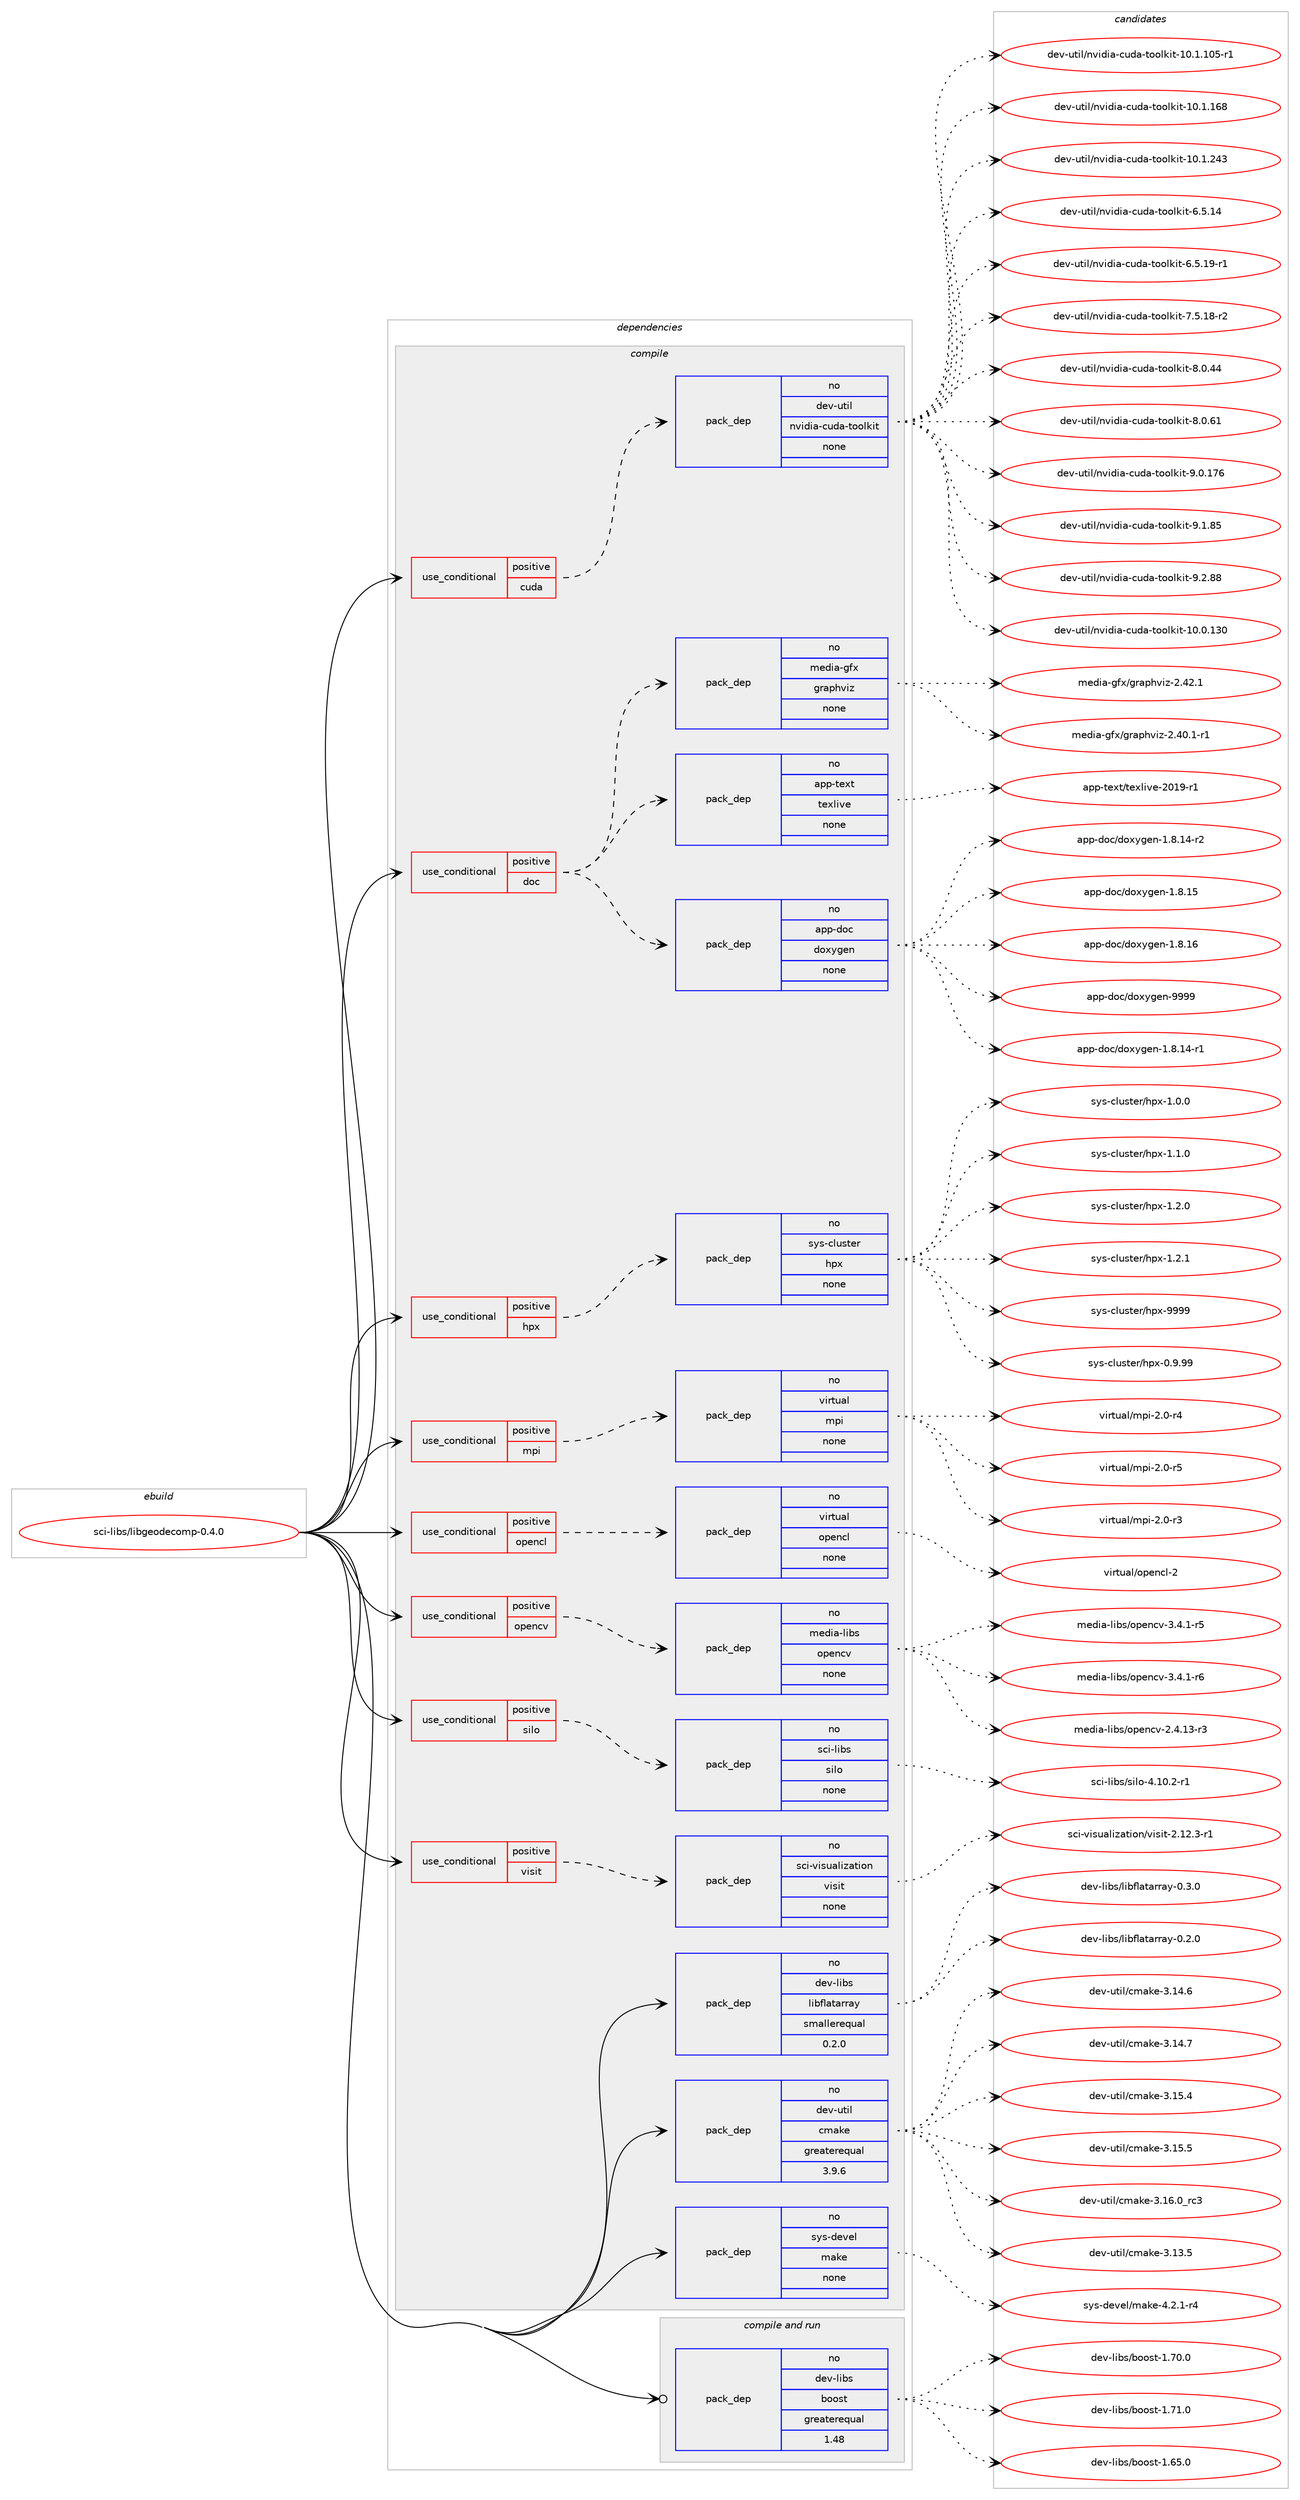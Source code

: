 digraph prolog {

# *************
# Graph options
# *************

newrank=true;
concentrate=true;
compound=true;
graph [rankdir=LR,fontname=Helvetica,fontsize=10,ranksep=1.5];#, ranksep=2.5, nodesep=0.2];
edge  [arrowhead=vee];
node  [fontname=Helvetica,fontsize=10];

# **********
# The ebuild
# **********

subgraph cluster_leftcol {
color=gray;
rank=same;
label=<<i>ebuild</i>>;
id [label="sci-libs/libgeodecomp-0.4.0", color=red, width=4, href="../sci-libs/libgeodecomp-0.4.0.svg"];
}

# ****************
# The dependencies
# ****************

subgraph cluster_midcol {
color=gray;
label=<<i>dependencies</i>>;
subgraph cluster_compile {
fillcolor="#eeeeee";
style=filled;
label=<<i>compile</i>>;
subgraph cond208206 {
dependency857590 [label=<<TABLE BORDER="0" CELLBORDER="1" CELLSPACING="0" CELLPADDING="4"><TR><TD ROWSPAN="3" CELLPADDING="10">use_conditional</TD></TR><TR><TD>positive</TD></TR><TR><TD>cuda</TD></TR></TABLE>>, shape=none, color=red];
subgraph pack634237 {
dependency857591 [label=<<TABLE BORDER="0" CELLBORDER="1" CELLSPACING="0" CELLPADDING="4" WIDTH="220"><TR><TD ROWSPAN="6" CELLPADDING="30">pack_dep</TD></TR><TR><TD WIDTH="110">no</TD></TR><TR><TD>dev-util</TD></TR><TR><TD>nvidia-cuda-toolkit</TD></TR><TR><TD>none</TD></TR><TR><TD></TD></TR></TABLE>>, shape=none, color=blue];
}
dependency857590:e -> dependency857591:w [weight=20,style="dashed",arrowhead="vee"];
}
id:e -> dependency857590:w [weight=20,style="solid",arrowhead="vee"];
subgraph cond208207 {
dependency857592 [label=<<TABLE BORDER="0" CELLBORDER="1" CELLSPACING="0" CELLPADDING="4"><TR><TD ROWSPAN="3" CELLPADDING="10">use_conditional</TD></TR><TR><TD>positive</TD></TR><TR><TD>doc</TD></TR></TABLE>>, shape=none, color=red];
subgraph pack634238 {
dependency857593 [label=<<TABLE BORDER="0" CELLBORDER="1" CELLSPACING="0" CELLPADDING="4" WIDTH="220"><TR><TD ROWSPAN="6" CELLPADDING="30">pack_dep</TD></TR><TR><TD WIDTH="110">no</TD></TR><TR><TD>app-doc</TD></TR><TR><TD>doxygen</TD></TR><TR><TD>none</TD></TR><TR><TD></TD></TR></TABLE>>, shape=none, color=blue];
}
dependency857592:e -> dependency857593:w [weight=20,style="dashed",arrowhead="vee"];
subgraph pack634239 {
dependency857594 [label=<<TABLE BORDER="0" CELLBORDER="1" CELLSPACING="0" CELLPADDING="4" WIDTH="220"><TR><TD ROWSPAN="6" CELLPADDING="30">pack_dep</TD></TR><TR><TD WIDTH="110">no</TD></TR><TR><TD>app-text</TD></TR><TR><TD>texlive</TD></TR><TR><TD>none</TD></TR><TR><TD></TD></TR></TABLE>>, shape=none, color=blue];
}
dependency857592:e -> dependency857594:w [weight=20,style="dashed",arrowhead="vee"];
subgraph pack634240 {
dependency857595 [label=<<TABLE BORDER="0" CELLBORDER="1" CELLSPACING="0" CELLPADDING="4" WIDTH="220"><TR><TD ROWSPAN="6" CELLPADDING="30">pack_dep</TD></TR><TR><TD WIDTH="110">no</TD></TR><TR><TD>media-gfx</TD></TR><TR><TD>graphviz</TD></TR><TR><TD>none</TD></TR><TR><TD></TD></TR></TABLE>>, shape=none, color=blue];
}
dependency857592:e -> dependency857595:w [weight=20,style="dashed",arrowhead="vee"];
}
id:e -> dependency857592:w [weight=20,style="solid",arrowhead="vee"];
subgraph cond208208 {
dependency857596 [label=<<TABLE BORDER="0" CELLBORDER="1" CELLSPACING="0" CELLPADDING="4"><TR><TD ROWSPAN="3" CELLPADDING="10">use_conditional</TD></TR><TR><TD>positive</TD></TR><TR><TD>hpx</TD></TR></TABLE>>, shape=none, color=red];
subgraph pack634241 {
dependency857597 [label=<<TABLE BORDER="0" CELLBORDER="1" CELLSPACING="0" CELLPADDING="4" WIDTH="220"><TR><TD ROWSPAN="6" CELLPADDING="30">pack_dep</TD></TR><TR><TD WIDTH="110">no</TD></TR><TR><TD>sys-cluster</TD></TR><TR><TD>hpx</TD></TR><TR><TD>none</TD></TR><TR><TD></TD></TR></TABLE>>, shape=none, color=blue];
}
dependency857596:e -> dependency857597:w [weight=20,style="dashed",arrowhead="vee"];
}
id:e -> dependency857596:w [weight=20,style="solid",arrowhead="vee"];
subgraph cond208209 {
dependency857598 [label=<<TABLE BORDER="0" CELLBORDER="1" CELLSPACING="0" CELLPADDING="4"><TR><TD ROWSPAN="3" CELLPADDING="10">use_conditional</TD></TR><TR><TD>positive</TD></TR><TR><TD>mpi</TD></TR></TABLE>>, shape=none, color=red];
subgraph pack634242 {
dependency857599 [label=<<TABLE BORDER="0" CELLBORDER="1" CELLSPACING="0" CELLPADDING="4" WIDTH="220"><TR><TD ROWSPAN="6" CELLPADDING="30">pack_dep</TD></TR><TR><TD WIDTH="110">no</TD></TR><TR><TD>virtual</TD></TR><TR><TD>mpi</TD></TR><TR><TD>none</TD></TR><TR><TD></TD></TR></TABLE>>, shape=none, color=blue];
}
dependency857598:e -> dependency857599:w [weight=20,style="dashed",arrowhead="vee"];
}
id:e -> dependency857598:w [weight=20,style="solid",arrowhead="vee"];
subgraph cond208210 {
dependency857600 [label=<<TABLE BORDER="0" CELLBORDER="1" CELLSPACING="0" CELLPADDING="4"><TR><TD ROWSPAN="3" CELLPADDING="10">use_conditional</TD></TR><TR><TD>positive</TD></TR><TR><TD>opencl</TD></TR></TABLE>>, shape=none, color=red];
subgraph pack634243 {
dependency857601 [label=<<TABLE BORDER="0" CELLBORDER="1" CELLSPACING="0" CELLPADDING="4" WIDTH="220"><TR><TD ROWSPAN="6" CELLPADDING="30">pack_dep</TD></TR><TR><TD WIDTH="110">no</TD></TR><TR><TD>virtual</TD></TR><TR><TD>opencl</TD></TR><TR><TD>none</TD></TR><TR><TD></TD></TR></TABLE>>, shape=none, color=blue];
}
dependency857600:e -> dependency857601:w [weight=20,style="dashed",arrowhead="vee"];
}
id:e -> dependency857600:w [weight=20,style="solid",arrowhead="vee"];
subgraph cond208211 {
dependency857602 [label=<<TABLE BORDER="0" CELLBORDER="1" CELLSPACING="0" CELLPADDING="4"><TR><TD ROWSPAN="3" CELLPADDING="10">use_conditional</TD></TR><TR><TD>positive</TD></TR><TR><TD>opencv</TD></TR></TABLE>>, shape=none, color=red];
subgraph pack634244 {
dependency857603 [label=<<TABLE BORDER="0" CELLBORDER="1" CELLSPACING="0" CELLPADDING="4" WIDTH="220"><TR><TD ROWSPAN="6" CELLPADDING="30">pack_dep</TD></TR><TR><TD WIDTH="110">no</TD></TR><TR><TD>media-libs</TD></TR><TR><TD>opencv</TD></TR><TR><TD>none</TD></TR><TR><TD></TD></TR></TABLE>>, shape=none, color=blue];
}
dependency857602:e -> dependency857603:w [weight=20,style="dashed",arrowhead="vee"];
}
id:e -> dependency857602:w [weight=20,style="solid",arrowhead="vee"];
subgraph cond208212 {
dependency857604 [label=<<TABLE BORDER="0" CELLBORDER="1" CELLSPACING="0" CELLPADDING="4"><TR><TD ROWSPAN="3" CELLPADDING="10">use_conditional</TD></TR><TR><TD>positive</TD></TR><TR><TD>silo</TD></TR></TABLE>>, shape=none, color=red];
subgraph pack634245 {
dependency857605 [label=<<TABLE BORDER="0" CELLBORDER="1" CELLSPACING="0" CELLPADDING="4" WIDTH="220"><TR><TD ROWSPAN="6" CELLPADDING="30">pack_dep</TD></TR><TR><TD WIDTH="110">no</TD></TR><TR><TD>sci-libs</TD></TR><TR><TD>silo</TD></TR><TR><TD>none</TD></TR><TR><TD></TD></TR></TABLE>>, shape=none, color=blue];
}
dependency857604:e -> dependency857605:w [weight=20,style="dashed",arrowhead="vee"];
}
id:e -> dependency857604:w [weight=20,style="solid",arrowhead="vee"];
subgraph cond208213 {
dependency857606 [label=<<TABLE BORDER="0" CELLBORDER="1" CELLSPACING="0" CELLPADDING="4"><TR><TD ROWSPAN="3" CELLPADDING="10">use_conditional</TD></TR><TR><TD>positive</TD></TR><TR><TD>visit</TD></TR></TABLE>>, shape=none, color=red];
subgraph pack634246 {
dependency857607 [label=<<TABLE BORDER="0" CELLBORDER="1" CELLSPACING="0" CELLPADDING="4" WIDTH="220"><TR><TD ROWSPAN="6" CELLPADDING="30">pack_dep</TD></TR><TR><TD WIDTH="110">no</TD></TR><TR><TD>sci-visualization</TD></TR><TR><TD>visit</TD></TR><TR><TD>none</TD></TR><TR><TD></TD></TR></TABLE>>, shape=none, color=blue];
}
dependency857606:e -> dependency857607:w [weight=20,style="dashed",arrowhead="vee"];
}
id:e -> dependency857606:w [weight=20,style="solid",arrowhead="vee"];
subgraph pack634247 {
dependency857608 [label=<<TABLE BORDER="0" CELLBORDER="1" CELLSPACING="0" CELLPADDING="4" WIDTH="220"><TR><TD ROWSPAN="6" CELLPADDING="30">pack_dep</TD></TR><TR><TD WIDTH="110">no</TD></TR><TR><TD>dev-libs</TD></TR><TR><TD>libflatarray</TD></TR><TR><TD>smallerequal</TD></TR><TR><TD>0.2.0</TD></TR></TABLE>>, shape=none, color=blue];
}
id:e -> dependency857608:w [weight=20,style="solid",arrowhead="vee"];
subgraph pack634248 {
dependency857609 [label=<<TABLE BORDER="0" CELLBORDER="1" CELLSPACING="0" CELLPADDING="4" WIDTH="220"><TR><TD ROWSPAN="6" CELLPADDING="30">pack_dep</TD></TR><TR><TD WIDTH="110">no</TD></TR><TR><TD>dev-util</TD></TR><TR><TD>cmake</TD></TR><TR><TD>greaterequal</TD></TR><TR><TD>3.9.6</TD></TR></TABLE>>, shape=none, color=blue];
}
id:e -> dependency857609:w [weight=20,style="solid",arrowhead="vee"];
subgraph pack634249 {
dependency857610 [label=<<TABLE BORDER="0" CELLBORDER="1" CELLSPACING="0" CELLPADDING="4" WIDTH="220"><TR><TD ROWSPAN="6" CELLPADDING="30">pack_dep</TD></TR><TR><TD WIDTH="110">no</TD></TR><TR><TD>sys-devel</TD></TR><TR><TD>make</TD></TR><TR><TD>none</TD></TR><TR><TD></TD></TR></TABLE>>, shape=none, color=blue];
}
id:e -> dependency857610:w [weight=20,style="solid",arrowhead="vee"];
}
subgraph cluster_compileandrun {
fillcolor="#eeeeee";
style=filled;
label=<<i>compile and run</i>>;
subgraph pack634250 {
dependency857611 [label=<<TABLE BORDER="0" CELLBORDER="1" CELLSPACING="0" CELLPADDING="4" WIDTH="220"><TR><TD ROWSPAN="6" CELLPADDING="30">pack_dep</TD></TR><TR><TD WIDTH="110">no</TD></TR><TR><TD>dev-libs</TD></TR><TR><TD>boost</TD></TR><TR><TD>greaterequal</TD></TR><TR><TD>1.48</TD></TR></TABLE>>, shape=none, color=blue];
}
id:e -> dependency857611:w [weight=20,style="solid",arrowhead="odotvee"];
}
subgraph cluster_run {
fillcolor="#eeeeee";
style=filled;
label=<<i>run</i>>;
}
}

# **************
# The candidates
# **************

subgraph cluster_choices {
rank=same;
color=gray;
label=<<i>candidates</i>>;

subgraph choice634237 {
color=black;
nodesep=1;
choice10010111845117116105108471101181051001059745991171009745116111111108107105116454948464846495148 [label="dev-util/nvidia-cuda-toolkit-10.0.130", color=red, width=4,href="../dev-util/nvidia-cuda-toolkit-10.0.130.svg"];
choice100101118451171161051084711011810510010597459911710097451161111111081071051164549484649464948534511449 [label="dev-util/nvidia-cuda-toolkit-10.1.105-r1", color=red, width=4,href="../dev-util/nvidia-cuda-toolkit-10.1.105-r1.svg"];
choice10010111845117116105108471101181051001059745991171009745116111111108107105116454948464946495456 [label="dev-util/nvidia-cuda-toolkit-10.1.168", color=red, width=4,href="../dev-util/nvidia-cuda-toolkit-10.1.168.svg"];
choice10010111845117116105108471101181051001059745991171009745116111111108107105116454948464946505251 [label="dev-util/nvidia-cuda-toolkit-10.1.243", color=red, width=4,href="../dev-util/nvidia-cuda-toolkit-10.1.243.svg"];
choice1001011184511711610510847110118105100105974599117100974511611111110810710511645544653464952 [label="dev-util/nvidia-cuda-toolkit-6.5.14", color=red, width=4,href="../dev-util/nvidia-cuda-toolkit-6.5.14.svg"];
choice10010111845117116105108471101181051001059745991171009745116111111108107105116455446534649574511449 [label="dev-util/nvidia-cuda-toolkit-6.5.19-r1", color=red, width=4,href="../dev-util/nvidia-cuda-toolkit-6.5.19-r1.svg"];
choice10010111845117116105108471101181051001059745991171009745116111111108107105116455546534649564511450 [label="dev-util/nvidia-cuda-toolkit-7.5.18-r2", color=red, width=4,href="../dev-util/nvidia-cuda-toolkit-7.5.18-r2.svg"];
choice1001011184511711610510847110118105100105974599117100974511611111110810710511645564648465252 [label="dev-util/nvidia-cuda-toolkit-8.0.44", color=red, width=4,href="../dev-util/nvidia-cuda-toolkit-8.0.44.svg"];
choice1001011184511711610510847110118105100105974599117100974511611111110810710511645564648465449 [label="dev-util/nvidia-cuda-toolkit-8.0.61", color=red, width=4,href="../dev-util/nvidia-cuda-toolkit-8.0.61.svg"];
choice100101118451171161051084711011810510010597459911710097451161111111081071051164557464846495554 [label="dev-util/nvidia-cuda-toolkit-9.0.176", color=red, width=4,href="../dev-util/nvidia-cuda-toolkit-9.0.176.svg"];
choice1001011184511711610510847110118105100105974599117100974511611111110810710511645574649465653 [label="dev-util/nvidia-cuda-toolkit-9.1.85", color=red, width=4,href="../dev-util/nvidia-cuda-toolkit-9.1.85.svg"];
choice1001011184511711610510847110118105100105974599117100974511611111110810710511645574650465656 [label="dev-util/nvidia-cuda-toolkit-9.2.88", color=red, width=4,href="../dev-util/nvidia-cuda-toolkit-9.2.88.svg"];
dependency857591:e -> choice10010111845117116105108471101181051001059745991171009745116111111108107105116454948464846495148:w [style=dotted,weight="100"];
dependency857591:e -> choice100101118451171161051084711011810510010597459911710097451161111111081071051164549484649464948534511449:w [style=dotted,weight="100"];
dependency857591:e -> choice10010111845117116105108471101181051001059745991171009745116111111108107105116454948464946495456:w [style=dotted,weight="100"];
dependency857591:e -> choice10010111845117116105108471101181051001059745991171009745116111111108107105116454948464946505251:w [style=dotted,weight="100"];
dependency857591:e -> choice1001011184511711610510847110118105100105974599117100974511611111110810710511645544653464952:w [style=dotted,weight="100"];
dependency857591:e -> choice10010111845117116105108471101181051001059745991171009745116111111108107105116455446534649574511449:w [style=dotted,weight="100"];
dependency857591:e -> choice10010111845117116105108471101181051001059745991171009745116111111108107105116455546534649564511450:w [style=dotted,weight="100"];
dependency857591:e -> choice1001011184511711610510847110118105100105974599117100974511611111110810710511645564648465252:w [style=dotted,weight="100"];
dependency857591:e -> choice1001011184511711610510847110118105100105974599117100974511611111110810710511645564648465449:w [style=dotted,weight="100"];
dependency857591:e -> choice100101118451171161051084711011810510010597459911710097451161111111081071051164557464846495554:w [style=dotted,weight="100"];
dependency857591:e -> choice1001011184511711610510847110118105100105974599117100974511611111110810710511645574649465653:w [style=dotted,weight="100"];
dependency857591:e -> choice1001011184511711610510847110118105100105974599117100974511611111110810710511645574650465656:w [style=dotted,weight="100"];
}
subgraph choice634238 {
color=black;
nodesep=1;
choice97112112451001119947100111120121103101110454946564649524511449 [label="app-doc/doxygen-1.8.14-r1", color=red, width=4,href="../app-doc/doxygen-1.8.14-r1.svg"];
choice97112112451001119947100111120121103101110454946564649524511450 [label="app-doc/doxygen-1.8.14-r2", color=red, width=4,href="../app-doc/doxygen-1.8.14-r2.svg"];
choice9711211245100111994710011112012110310111045494656464953 [label="app-doc/doxygen-1.8.15", color=red, width=4,href="../app-doc/doxygen-1.8.15.svg"];
choice9711211245100111994710011112012110310111045494656464954 [label="app-doc/doxygen-1.8.16", color=red, width=4,href="../app-doc/doxygen-1.8.16.svg"];
choice971121124510011199471001111201211031011104557575757 [label="app-doc/doxygen-9999", color=red, width=4,href="../app-doc/doxygen-9999.svg"];
dependency857593:e -> choice97112112451001119947100111120121103101110454946564649524511449:w [style=dotted,weight="100"];
dependency857593:e -> choice97112112451001119947100111120121103101110454946564649524511450:w [style=dotted,weight="100"];
dependency857593:e -> choice9711211245100111994710011112012110310111045494656464953:w [style=dotted,weight="100"];
dependency857593:e -> choice9711211245100111994710011112012110310111045494656464954:w [style=dotted,weight="100"];
dependency857593:e -> choice971121124510011199471001111201211031011104557575757:w [style=dotted,weight="100"];
}
subgraph choice634239 {
color=black;
nodesep=1;
choice97112112451161011201164711610112010810511810145504849574511449 [label="app-text/texlive-2019-r1", color=red, width=4,href="../app-text/texlive-2019-r1.svg"];
dependency857594:e -> choice97112112451161011201164711610112010810511810145504849574511449:w [style=dotted,weight="100"];
}
subgraph choice634240 {
color=black;
nodesep=1;
choice10910110010597451031021204710311497112104118105122455046524846494511449 [label="media-gfx/graphviz-2.40.1-r1", color=red, width=4,href="../media-gfx/graphviz-2.40.1-r1.svg"];
choice1091011001059745103102120471031149711210411810512245504652504649 [label="media-gfx/graphviz-2.42.1", color=red, width=4,href="../media-gfx/graphviz-2.42.1.svg"];
dependency857595:e -> choice10910110010597451031021204710311497112104118105122455046524846494511449:w [style=dotted,weight="100"];
dependency857595:e -> choice1091011001059745103102120471031149711210411810512245504652504649:w [style=dotted,weight="100"];
}
subgraph choice634241 {
color=black;
nodesep=1;
choice11512111545991081171151161011144710411212045484657465757 [label="sys-cluster/hpx-0.9.99", color=red, width=4,href="../sys-cluster/hpx-0.9.99.svg"];
choice115121115459910811711511610111447104112120454946484648 [label="sys-cluster/hpx-1.0.0", color=red, width=4,href="../sys-cluster/hpx-1.0.0.svg"];
choice115121115459910811711511610111447104112120454946494648 [label="sys-cluster/hpx-1.1.0", color=red, width=4,href="../sys-cluster/hpx-1.1.0.svg"];
choice115121115459910811711511610111447104112120454946504648 [label="sys-cluster/hpx-1.2.0", color=red, width=4,href="../sys-cluster/hpx-1.2.0.svg"];
choice115121115459910811711511610111447104112120454946504649 [label="sys-cluster/hpx-1.2.1", color=red, width=4,href="../sys-cluster/hpx-1.2.1.svg"];
choice1151211154599108117115116101114471041121204557575757 [label="sys-cluster/hpx-9999", color=red, width=4,href="../sys-cluster/hpx-9999.svg"];
dependency857597:e -> choice11512111545991081171151161011144710411212045484657465757:w [style=dotted,weight="100"];
dependency857597:e -> choice115121115459910811711511610111447104112120454946484648:w [style=dotted,weight="100"];
dependency857597:e -> choice115121115459910811711511610111447104112120454946494648:w [style=dotted,weight="100"];
dependency857597:e -> choice115121115459910811711511610111447104112120454946504648:w [style=dotted,weight="100"];
dependency857597:e -> choice115121115459910811711511610111447104112120454946504649:w [style=dotted,weight="100"];
dependency857597:e -> choice1151211154599108117115116101114471041121204557575757:w [style=dotted,weight="100"];
}
subgraph choice634242 {
color=black;
nodesep=1;
choice1181051141161179710847109112105455046484511451 [label="virtual/mpi-2.0-r3", color=red, width=4,href="../virtual/mpi-2.0-r3.svg"];
choice1181051141161179710847109112105455046484511452 [label="virtual/mpi-2.0-r4", color=red, width=4,href="../virtual/mpi-2.0-r4.svg"];
choice1181051141161179710847109112105455046484511453 [label="virtual/mpi-2.0-r5", color=red, width=4,href="../virtual/mpi-2.0-r5.svg"];
dependency857599:e -> choice1181051141161179710847109112105455046484511451:w [style=dotted,weight="100"];
dependency857599:e -> choice1181051141161179710847109112105455046484511452:w [style=dotted,weight="100"];
dependency857599:e -> choice1181051141161179710847109112105455046484511453:w [style=dotted,weight="100"];
}
subgraph choice634243 {
color=black;
nodesep=1;
choice1181051141161179710847111112101110991084550 [label="virtual/opencl-2", color=red, width=4,href="../virtual/opencl-2.svg"];
dependency857601:e -> choice1181051141161179710847111112101110991084550:w [style=dotted,weight="100"];
}
subgraph choice634244 {
color=black;
nodesep=1;
choice1091011001059745108105981154711111210111099118455046524649514511451 [label="media-libs/opencv-2.4.13-r3", color=red, width=4,href="../media-libs/opencv-2.4.13-r3.svg"];
choice10910110010597451081059811547111112101110991184551465246494511453 [label="media-libs/opencv-3.4.1-r5", color=red, width=4,href="../media-libs/opencv-3.4.1-r5.svg"];
choice10910110010597451081059811547111112101110991184551465246494511454 [label="media-libs/opencv-3.4.1-r6", color=red, width=4,href="../media-libs/opencv-3.4.1-r6.svg"];
dependency857603:e -> choice1091011001059745108105981154711111210111099118455046524649514511451:w [style=dotted,weight="100"];
dependency857603:e -> choice10910110010597451081059811547111112101110991184551465246494511453:w [style=dotted,weight="100"];
dependency857603:e -> choice10910110010597451081059811547111112101110991184551465246494511454:w [style=dotted,weight="100"];
}
subgraph choice634245 {
color=black;
nodesep=1;
choice11599105451081059811547115105108111455246494846504511449 [label="sci-libs/silo-4.10.2-r1", color=red, width=4,href="../sci-libs/silo-4.10.2-r1.svg"];
dependency857605:e -> choice11599105451081059811547115105108111455246494846504511449:w [style=dotted,weight="100"];
}
subgraph choice634246 {
color=black;
nodesep=1;
choice1159910545118105115117971081051229711610511111047118105115105116455046495046514511449 [label="sci-visualization/visit-2.12.3-r1", color=red, width=4,href="../sci-visualization/visit-2.12.3-r1.svg"];
dependency857607:e -> choice1159910545118105115117971081051229711610511111047118105115105116455046495046514511449:w [style=dotted,weight="100"];
}
subgraph choice634247 {
color=black;
nodesep=1;
choice10010111845108105981154710810598102108971169711411497121454846504648 [label="dev-libs/libflatarray-0.2.0", color=red, width=4,href="../dev-libs/libflatarray-0.2.0.svg"];
choice10010111845108105981154710810598102108971169711411497121454846514648 [label="dev-libs/libflatarray-0.3.0", color=red, width=4,href="../dev-libs/libflatarray-0.3.0.svg"];
dependency857608:e -> choice10010111845108105981154710810598102108971169711411497121454846504648:w [style=dotted,weight="100"];
dependency857608:e -> choice10010111845108105981154710810598102108971169711411497121454846514648:w [style=dotted,weight="100"];
}
subgraph choice634248 {
color=black;
nodesep=1;
choice1001011184511711610510847991099710710145514649514653 [label="dev-util/cmake-3.13.5", color=red, width=4,href="../dev-util/cmake-3.13.5.svg"];
choice1001011184511711610510847991099710710145514649524654 [label="dev-util/cmake-3.14.6", color=red, width=4,href="../dev-util/cmake-3.14.6.svg"];
choice1001011184511711610510847991099710710145514649524655 [label="dev-util/cmake-3.14.7", color=red, width=4,href="../dev-util/cmake-3.14.7.svg"];
choice1001011184511711610510847991099710710145514649534652 [label="dev-util/cmake-3.15.4", color=red, width=4,href="../dev-util/cmake-3.15.4.svg"];
choice1001011184511711610510847991099710710145514649534653 [label="dev-util/cmake-3.15.5", color=red, width=4,href="../dev-util/cmake-3.15.5.svg"];
choice1001011184511711610510847991099710710145514649544648951149951 [label="dev-util/cmake-3.16.0_rc3", color=red, width=4,href="../dev-util/cmake-3.16.0_rc3.svg"];
dependency857609:e -> choice1001011184511711610510847991099710710145514649514653:w [style=dotted,weight="100"];
dependency857609:e -> choice1001011184511711610510847991099710710145514649524654:w [style=dotted,weight="100"];
dependency857609:e -> choice1001011184511711610510847991099710710145514649524655:w [style=dotted,weight="100"];
dependency857609:e -> choice1001011184511711610510847991099710710145514649534652:w [style=dotted,weight="100"];
dependency857609:e -> choice1001011184511711610510847991099710710145514649534653:w [style=dotted,weight="100"];
dependency857609:e -> choice1001011184511711610510847991099710710145514649544648951149951:w [style=dotted,weight="100"];
}
subgraph choice634249 {
color=black;
nodesep=1;
choice1151211154510010111810110847109971071014552465046494511452 [label="sys-devel/make-4.2.1-r4", color=red, width=4,href="../sys-devel/make-4.2.1-r4.svg"];
dependency857610:e -> choice1151211154510010111810110847109971071014552465046494511452:w [style=dotted,weight="100"];
}
subgraph choice634250 {
color=black;
nodesep=1;
choice1001011184510810598115479811111111511645494654534648 [label="dev-libs/boost-1.65.0", color=red, width=4,href="../dev-libs/boost-1.65.0.svg"];
choice1001011184510810598115479811111111511645494655484648 [label="dev-libs/boost-1.70.0", color=red, width=4,href="../dev-libs/boost-1.70.0.svg"];
choice1001011184510810598115479811111111511645494655494648 [label="dev-libs/boost-1.71.0", color=red, width=4,href="../dev-libs/boost-1.71.0.svg"];
dependency857611:e -> choice1001011184510810598115479811111111511645494654534648:w [style=dotted,weight="100"];
dependency857611:e -> choice1001011184510810598115479811111111511645494655484648:w [style=dotted,weight="100"];
dependency857611:e -> choice1001011184510810598115479811111111511645494655494648:w [style=dotted,weight="100"];
}
}

}
